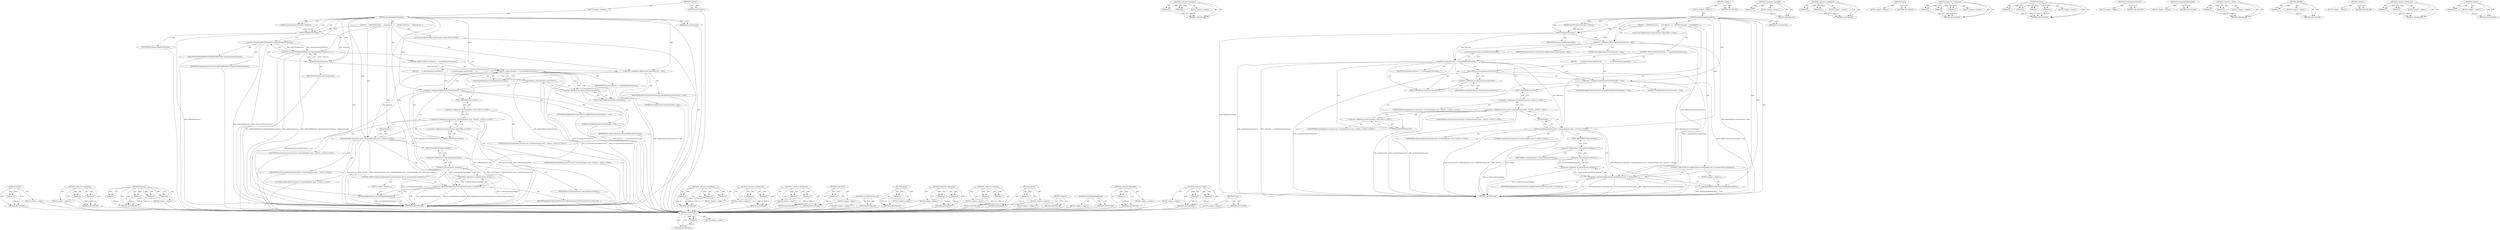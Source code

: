 digraph "String" {
vulnerable_92 [label=<(METHOD,removeFirst)>];
vulnerable_93 [label=<(PARAM,p1)>];
vulnerable_94 [label=<(BLOCK,&lt;empty&gt;,&lt;empty&gt;)>];
vulnerable_95 [label=<(METHOD_RETURN,ANY)>];
vulnerable_117 [label=<(METHOD,&lt;operator&gt;.logicalAnd)>];
vulnerable_118 [label=<(PARAM,p1)>];
vulnerable_119 [label=<(PARAM,p2)>];
vulnerable_120 [label=<(BLOCK,&lt;empty&gt;,&lt;empty&gt;)>];
vulnerable_121 [label=<(METHOD_RETURN,ANY)>];
vulnerable_6 [label=<(METHOD,&lt;global&gt;)<SUB>1</SUB>>];
vulnerable_7 [label=<(BLOCK,&lt;empty&gt;,&lt;empty&gt;)<SUB>1</SUB>>];
vulnerable_8 [label=<(METHOD,handleSpeakingCompleted)<SUB>1</SUB>>];
vulnerable_9 [label=<(PARAM,SpeechSynthesisUtterance* utterance)<SUB>1</SUB>>];
vulnerable_10 [label=<(PARAM,bool errorOccurred)<SUB>1</SUB>>];
vulnerable_11 [label=<(BLOCK,{
     ASSERT(utterance);
 
     bool didJustFi...,{
     ASSERT(utterance);
 
     bool didJustFi...)<SUB>2</SUB>>];
vulnerable_12 [label=<(ASSERT,ASSERT(utterance))<SUB>3</SUB>>];
vulnerable_13 [label=<(IDENTIFIER,utterance,ASSERT(utterance))<SUB>3</SUB>>];
vulnerable_14 [label="<(LOCAL,bool didJustFinishCurrentUtterance: bool)<SUB>5</SUB>>"];
vulnerable_15 [label=<(&lt;operator&gt;.assignment,didJustFinishCurrentUtterance = false)<SUB>5</SUB>>];
vulnerable_16 [label=<(IDENTIFIER,didJustFinishCurrentUtterance,didJustFinishCurrentUtterance = false)<SUB>5</SUB>>];
vulnerable_17 [label=<(LITERAL,false,didJustFinishCurrentUtterance = false)<SUB>5</SUB>>];
vulnerable_18 [label=<(CONTROL_STRUCTURE,IF,if (utterance == currentSpeechUtterance()))<SUB>6</SUB>>];
vulnerable_19 [label=<(&lt;operator&gt;.equals,utterance == currentSpeechUtterance())<SUB>6</SUB>>];
vulnerable_20 [label=<(IDENTIFIER,utterance,utterance == currentSpeechUtterance())<SUB>6</SUB>>];
vulnerable_21 [label=<(currentSpeechUtterance,currentSpeechUtterance())<SUB>6</SUB>>];
vulnerable_22 [label=<(BLOCK,{
        m_utteranceQueue.removeFirst();
     ...,{
        m_utteranceQueue.removeFirst();
     ...)<SUB>6</SUB>>];
vulnerable_23 [label=<(removeFirst,m_utteranceQueue.removeFirst())<SUB>7</SUB>>];
vulnerable_24 [label=<(&lt;operator&gt;.fieldAccess,m_utteranceQueue.removeFirst)<SUB>7</SUB>>];
vulnerable_25 [label=<(IDENTIFIER,m_utteranceQueue,m_utteranceQueue.removeFirst())<SUB>7</SUB>>];
vulnerable_26 [label=<(FIELD_IDENTIFIER,removeFirst,removeFirst)<SUB>7</SUB>>];
vulnerable_27 [label=<(&lt;operator&gt;.assignment,didJustFinishCurrentUtterance = true)<SUB>8</SUB>>];
vulnerable_28 [label=<(IDENTIFIER,didJustFinishCurrentUtterance,didJustFinishCurrentUtterance = true)<SUB>8</SUB>>];
vulnerable_29 [label=<(LITERAL,true,didJustFinishCurrentUtterance = true)<SUB>8</SUB>>];
vulnerable_30 [label="<(fireEvent,fireEvent(errorOccurred ? EventTypeNames::error...)<SUB>11</SUB>>"];
vulnerable_31 [label="<(&lt;operator&gt;.conditional,errorOccurred ? EventTypeNames::error : EventTy...)<SUB>11</SUB>>"];
vulnerable_32 [label="<(IDENTIFIER,errorOccurred,errorOccurred ? EventTypeNames::error : EventTy...)<SUB>11</SUB>>"];
vulnerable_33 [label="<(&lt;operator&gt;.fieldAccess,EventTypeNames::error)<SUB>11</SUB>>"];
vulnerable_34 [label="<(IDENTIFIER,EventTypeNames,errorOccurred ? EventTypeNames::error : EventTy...)<SUB>11</SUB>>"];
vulnerable_35 [label=<(FIELD_IDENTIFIER,error,error)<SUB>11</SUB>>];
vulnerable_36 [label="<(&lt;operator&gt;.fieldAccess,EventTypeNames::end)<SUB>11</SUB>>"];
vulnerable_37 [label="<(IDENTIFIER,EventTypeNames,errorOccurred ? EventTypeNames::error : EventTy...)<SUB>11</SUB>>"];
vulnerable_38 [label=<(FIELD_IDENTIFIER,end,end)<SUB>11</SUB>>];
vulnerable_39 [label="<(IDENTIFIER,utterance,fireEvent(errorOccurred ? EventTypeNames::error...)<SUB>11</SUB>>"];
vulnerable_40 [label="<(LITERAL,0,fireEvent(errorOccurred ? EventTypeNames::error...)<SUB>11</SUB>>"];
vulnerable_41 [label=<(String,String())<SUB>11</SUB>>];
vulnerable_42 [label=<(CONTROL_STRUCTURE,IF,if (didJustFinishCurrentUtterance &amp;&amp; !m_utteranceQueue.isEmpty()))<SUB>13</SUB>>];
vulnerable_43 [label=<(&lt;operator&gt;.logicalAnd,didJustFinishCurrentUtterance &amp;&amp; !m_utteranceQu...)<SUB>13</SUB>>];
vulnerable_44 [label=<(IDENTIFIER,didJustFinishCurrentUtterance,didJustFinishCurrentUtterance &amp;&amp; !m_utteranceQu...)<SUB>13</SUB>>];
vulnerable_45 [label=<(&lt;operator&gt;.logicalNot,!m_utteranceQueue.isEmpty())<SUB>13</SUB>>];
vulnerable_46 [label=<(isEmpty,m_utteranceQueue.isEmpty())<SUB>13</SUB>>];
vulnerable_47 [label=<(&lt;operator&gt;.fieldAccess,m_utteranceQueue.isEmpty)<SUB>13</SUB>>];
vulnerable_48 [label=<(IDENTIFIER,m_utteranceQueue,m_utteranceQueue.isEmpty())<SUB>13</SUB>>];
vulnerable_49 [label=<(FIELD_IDENTIFIER,isEmpty,isEmpty)<SUB>13</SUB>>];
vulnerable_50 [label=<(BLOCK,&lt;empty&gt;,&lt;empty&gt;)<SUB>14</SUB>>];
vulnerable_51 [label=<(startSpeakingImmediately,startSpeakingImmediately())<SUB>14</SUB>>];
vulnerable_52 [label=<(METHOD_RETURN,void)<SUB>1</SUB>>];
vulnerable_54 [label=<(METHOD_RETURN,ANY)<SUB>1</SUB>>];
vulnerable_122 [label=<(METHOD,&lt;operator&gt;.logicalNot)>];
vulnerable_123 [label=<(PARAM,p1)>];
vulnerable_124 [label=<(BLOCK,&lt;empty&gt;,&lt;empty&gt;)>];
vulnerable_125 [label=<(METHOD_RETURN,ANY)>];
vulnerable_79 [label=<(METHOD,&lt;operator&gt;.assignment)>];
vulnerable_80 [label=<(PARAM,p1)>];
vulnerable_81 [label=<(PARAM,p2)>];
vulnerable_82 [label=<(BLOCK,&lt;empty&gt;,&lt;empty&gt;)>];
vulnerable_83 [label=<(METHOD_RETURN,ANY)>];
vulnerable_114 [label=<(METHOD,String)>];
vulnerable_115 [label=<(BLOCK,&lt;empty&gt;,&lt;empty&gt;)>];
vulnerable_116 [label=<(METHOD_RETURN,ANY)>];
vulnerable_108 [label=<(METHOD,&lt;operator&gt;.conditional)>];
vulnerable_109 [label=<(PARAM,p1)>];
vulnerable_110 [label=<(PARAM,p2)>];
vulnerable_111 [label=<(PARAM,p3)>];
vulnerable_112 [label=<(BLOCK,&lt;empty&gt;,&lt;empty&gt;)>];
vulnerable_113 [label=<(METHOD_RETURN,ANY)>];
vulnerable_101 [label=<(METHOD,fireEvent)>];
vulnerable_102 [label=<(PARAM,p1)>];
vulnerable_103 [label=<(PARAM,p2)>];
vulnerable_104 [label=<(PARAM,p3)>];
vulnerable_105 [label=<(PARAM,p4)>];
vulnerable_106 [label=<(BLOCK,&lt;empty&gt;,&lt;empty&gt;)>];
vulnerable_107 [label=<(METHOD_RETURN,ANY)>];
vulnerable_89 [label=<(METHOD,currentSpeechUtterance)>];
vulnerable_90 [label=<(BLOCK,&lt;empty&gt;,&lt;empty&gt;)>];
vulnerable_91 [label=<(METHOD_RETURN,ANY)>];
vulnerable_130 [label=<(METHOD,startSpeakingImmediately)>];
vulnerable_131 [label=<(BLOCK,&lt;empty&gt;,&lt;empty&gt;)>];
vulnerable_132 [label=<(METHOD_RETURN,ANY)>];
vulnerable_84 [label=<(METHOD,&lt;operator&gt;.equals)>];
vulnerable_85 [label=<(PARAM,p1)>];
vulnerable_86 [label=<(PARAM,p2)>];
vulnerable_87 [label=<(BLOCK,&lt;empty&gt;,&lt;empty&gt;)>];
vulnerable_88 [label=<(METHOD_RETURN,ANY)>];
vulnerable_75 [label=<(METHOD,ASSERT)>];
vulnerable_76 [label=<(PARAM,p1)>];
vulnerable_77 [label=<(BLOCK,&lt;empty&gt;,&lt;empty&gt;)>];
vulnerable_78 [label=<(METHOD_RETURN,ANY)>];
vulnerable_69 [label=<(METHOD,&lt;global&gt;)<SUB>1</SUB>>];
vulnerable_70 [label=<(BLOCK,&lt;empty&gt;,&lt;empty&gt;)>];
vulnerable_71 [label=<(METHOD_RETURN,ANY)>];
vulnerable_96 [label=<(METHOD,&lt;operator&gt;.fieldAccess)>];
vulnerable_97 [label=<(PARAM,p1)>];
vulnerable_98 [label=<(PARAM,p2)>];
vulnerable_99 [label=<(BLOCK,&lt;empty&gt;,&lt;empty&gt;)>];
vulnerable_100 [label=<(METHOD_RETURN,ANY)>];
vulnerable_126 [label=<(METHOD,isEmpty)>];
vulnerable_127 [label=<(PARAM,p1)>];
vulnerable_128 [label=<(BLOCK,&lt;empty&gt;,&lt;empty&gt;)>];
vulnerable_129 [label=<(METHOD_RETURN,ANY)>];
fixed_146 [label=<(METHOD,isEmpty)>];
fixed_147 [label=<(PARAM,p1)>];
fixed_148 [label=<(BLOCK,&lt;empty&gt;,&lt;empty&gt;)>];
fixed_149 [label=<(METHOD_RETURN,ANY)>];
fixed_99 [label=<(METHOD,&lt;operator&gt;.assignment)>];
fixed_100 [label=<(PARAM,p1)>];
fixed_101 [label=<(PARAM,p2)>];
fixed_102 [label=<(BLOCK,&lt;empty&gt;,&lt;empty&gt;)>];
fixed_103 [label=<(METHOD_RETURN,ANY)>];
fixed_121 [label=<(METHOD,fireEvent)>];
fixed_122 [label=<(PARAM,p1)>];
fixed_123 [label=<(PARAM,p2)>];
fixed_124 [label=<(PARAM,p3)>];
fixed_125 [label=<(PARAM,p4)>];
fixed_126 [label=<(BLOCK,&lt;empty&gt;,&lt;empty&gt;)>];
fixed_127 [label=<(METHOD_RETURN,ANY)>];
fixed_6 [label=<(METHOD,&lt;global&gt;)<SUB>1</SUB>>];
fixed_7 [label=<(BLOCK,&lt;empty&gt;,&lt;empty&gt;)<SUB>1</SUB>>];
fixed_8 [label=<(METHOD,handleSpeakingCompleted)<SUB>1</SUB>>];
fixed_9 [label=<(PARAM,SpeechSynthesisUtterance* utterance)<SUB>1</SUB>>];
fixed_10 [label=<(PARAM,bool errorOccurred)<SUB>1</SUB>>];
fixed_11 [label=<(BLOCK,{
     ASSERT(utterance);
 
    // Keep the utt...,{
     ASSERT(utterance);
 
    // Keep the utt...)<SUB>2</SUB>>];
fixed_12 [label=<(ASSERT,ASSERT(utterance))<SUB>3</SUB>>];
fixed_13 [label=<(IDENTIFIER,utterance,ASSERT(utterance))<SUB>3</SUB>>];
fixed_14 [label=<(&lt;operator&gt;.greaterThan,RefPtrWillBeRawPtr&lt;SpeechSynthesisUtterance&gt; pr...)<SUB>7</SUB>>];
fixed_15 [label=<(&lt;operator&gt;.lessThan,RefPtrWillBeRawPtr&lt;SpeechSynthesisUtterance)<SUB>7</SUB>>];
fixed_16 [label=<(IDENTIFIER,RefPtrWillBeRawPtr,RefPtrWillBeRawPtr&lt;SpeechSynthesisUtterance)<SUB>7</SUB>>];
fixed_17 [label=<(IDENTIFIER,SpeechSynthesisUtterance,RefPtrWillBeRawPtr&lt;SpeechSynthesisUtterance)<SUB>7</SUB>>];
fixed_18 [label=<(protect,protect(utterance))<SUB>7</SUB>>];
fixed_19 [label=<(IDENTIFIER,utterance,protect(utterance))<SUB>7</SUB>>];
fixed_20 [label="<(LOCAL,bool didJustFinishCurrentUtterance: bool)<SUB>9</SUB>>"];
fixed_21 [label=<(&lt;operator&gt;.assignment,didJustFinishCurrentUtterance = false)<SUB>9</SUB>>];
fixed_22 [label=<(IDENTIFIER,didJustFinishCurrentUtterance,didJustFinishCurrentUtterance = false)<SUB>9</SUB>>];
fixed_23 [label=<(LITERAL,false,didJustFinishCurrentUtterance = false)<SUB>9</SUB>>];
fixed_24 [label=<(CONTROL_STRUCTURE,IF,if (utterance == currentSpeechUtterance()))<SUB>10</SUB>>];
fixed_25 [label=<(&lt;operator&gt;.equals,utterance == currentSpeechUtterance())<SUB>10</SUB>>];
fixed_26 [label=<(IDENTIFIER,utterance,utterance == currentSpeechUtterance())<SUB>10</SUB>>];
fixed_27 [label=<(currentSpeechUtterance,currentSpeechUtterance())<SUB>10</SUB>>];
fixed_28 [label=<(BLOCK,{
        m_utteranceQueue.removeFirst();
     ...,{
        m_utteranceQueue.removeFirst();
     ...)<SUB>10</SUB>>];
fixed_29 [label=<(removeFirst,m_utteranceQueue.removeFirst())<SUB>11</SUB>>];
fixed_30 [label=<(&lt;operator&gt;.fieldAccess,m_utteranceQueue.removeFirst)<SUB>11</SUB>>];
fixed_31 [label=<(IDENTIFIER,m_utteranceQueue,m_utteranceQueue.removeFirst())<SUB>11</SUB>>];
fixed_32 [label=<(FIELD_IDENTIFIER,removeFirst,removeFirst)<SUB>11</SUB>>];
fixed_33 [label=<(&lt;operator&gt;.assignment,didJustFinishCurrentUtterance = true)<SUB>12</SUB>>];
fixed_34 [label=<(IDENTIFIER,didJustFinishCurrentUtterance,didJustFinishCurrentUtterance = true)<SUB>12</SUB>>];
fixed_35 [label=<(LITERAL,true,didJustFinishCurrentUtterance = true)<SUB>12</SUB>>];
fixed_36 [label="<(fireEvent,fireEvent(errorOccurred ? EventTypeNames::error...)<SUB>15</SUB>>"];
fixed_37 [label="<(&lt;operator&gt;.conditional,errorOccurred ? EventTypeNames::error : EventTy...)<SUB>15</SUB>>"];
fixed_38 [label="<(IDENTIFIER,errorOccurred,errorOccurred ? EventTypeNames::error : EventTy...)<SUB>15</SUB>>"];
fixed_39 [label="<(&lt;operator&gt;.fieldAccess,EventTypeNames::error)<SUB>15</SUB>>"];
fixed_40 [label="<(IDENTIFIER,EventTypeNames,errorOccurred ? EventTypeNames::error : EventTy...)<SUB>15</SUB>>"];
fixed_41 [label=<(FIELD_IDENTIFIER,error,error)<SUB>15</SUB>>];
fixed_42 [label="<(&lt;operator&gt;.fieldAccess,EventTypeNames::end)<SUB>15</SUB>>"];
fixed_43 [label="<(IDENTIFIER,EventTypeNames,errorOccurred ? EventTypeNames::error : EventTy...)<SUB>15</SUB>>"];
fixed_44 [label=<(FIELD_IDENTIFIER,end,end)<SUB>15</SUB>>];
fixed_45 [label="<(IDENTIFIER,utterance,fireEvent(errorOccurred ? EventTypeNames::error...)<SUB>15</SUB>>"];
fixed_46 [label="<(LITERAL,0,fireEvent(errorOccurred ? EventTypeNames::error...)<SUB>15</SUB>>"];
fixed_47 [label=<(String,String())<SUB>15</SUB>>];
fixed_48 [label=<(CONTROL_STRUCTURE,IF,if (didJustFinishCurrentUtterance &amp;&amp; !m_utteranceQueue.isEmpty()))<SUB>17</SUB>>];
fixed_49 [label=<(&lt;operator&gt;.logicalAnd,didJustFinishCurrentUtterance &amp;&amp; !m_utteranceQu...)<SUB>17</SUB>>];
fixed_50 [label=<(IDENTIFIER,didJustFinishCurrentUtterance,didJustFinishCurrentUtterance &amp;&amp; !m_utteranceQu...)<SUB>17</SUB>>];
fixed_51 [label=<(&lt;operator&gt;.logicalNot,!m_utteranceQueue.isEmpty())<SUB>17</SUB>>];
fixed_52 [label=<(isEmpty,m_utteranceQueue.isEmpty())<SUB>17</SUB>>];
fixed_53 [label=<(&lt;operator&gt;.fieldAccess,m_utteranceQueue.isEmpty)<SUB>17</SUB>>];
fixed_54 [label=<(IDENTIFIER,m_utteranceQueue,m_utteranceQueue.isEmpty())<SUB>17</SUB>>];
fixed_55 [label=<(FIELD_IDENTIFIER,isEmpty,isEmpty)<SUB>17</SUB>>];
fixed_56 [label=<(BLOCK,&lt;empty&gt;,&lt;empty&gt;)<SUB>18</SUB>>];
fixed_57 [label=<(startSpeakingImmediately,startSpeakingImmediately())<SUB>18</SUB>>];
fixed_58 [label=<(METHOD_RETURN,void)<SUB>1</SUB>>];
fixed_60 [label=<(METHOD_RETURN,ANY)<SUB>1</SUB>>];
fixed_128 [label=<(METHOD,&lt;operator&gt;.conditional)>];
fixed_129 [label=<(PARAM,p1)>];
fixed_130 [label=<(PARAM,p2)>];
fixed_131 [label=<(PARAM,p3)>];
fixed_132 [label=<(BLOCK,&lt;empty&gt;,&lt;empty&gt;)>];
fixed_133 [label=<(METHOD_RETURN,ANY)>];
fixed_85 [label=<(METHOD,&lt;operator&gt;.greaterThan)>];
fixed_86 [label=<(PARAM,p1)>];
fixed_87 [label=<(PARAM,p2)>];
fixed_88 [label=<(BLOCK,&lt;empty&gt;,&lt;empty&gt;)>];
fixed_89 [label=<(METHOD_RETURN,ANY)>];
fixed_116 [label=<(METHOD,&lt;operator&gt;.fieldAccess)>];
fixed_117 [label=<(PARAM,p1)>];
fixed_118 [label=<(PARAM,p2)>];
fixed_119 [label=<(BLOCK,&lt;empty&gt;,&lt;empty&gt;)>];
fixed_120 [label=<(METHOD_RETURN,ANY)>];
fixed_112 [label=<(METHOD,removeFirst)>];
fixed_113 [label=<(PARAM,p1)>];
fixed_114 [label=<(BLOCK,&lt;empty&gt;,&lt;empty&gt;)>];
fixed_115 [label=<(METHOD_RETURN,ANY)>];
fixed_109 [label=<(METHOD,currentSpeechUtterance)>];
fixed_110 [label=<(BLOCK,&lt;empty&gt;,&lt;empty&gt;)>];
fixed_111 [label=<(METHOD_RETURN,ANY)>];
fixed_95 [label=<(METHOD,protect)>];
fixed_96 [label=<(PARAM,p1)>];
fixed_97 [label=<(BLOCK,&lt;empty&gt;,&lt;empty&gt;)>];
fixed_98 [label=<(METHOD_RETURN,ANY)>];
fixed_137 [label=<(METHOD,&lt;operator&gt;.logicalAnd)>];
fixed_138 [label=<(PARAM,p1)>];
fixed_139 [label=<(PARAM,p2)>];
fixed_140 [label=<(BLOCK,&lt;empty&gt;,&lt;empty&gt;)>];
fixed_141 [label=<(METHOD_RETURN,ANY)>];
fixed_90 [label=<(METHOD,&lt;operator&gt;.lessThan)>];
fixed_91 [label=<(PARAM,p1)>];
fixed_92 [label=<(PARAM,p2)>];
fixed_93 [label=<(BLOCK,&lt;empty&gt;,&lt;empty&gt;)>];
fixed_94 [label=<(METHOD_RETURN,ANY)>];
fixed_81 [label=<(METHOD,ASSERT)>];
fixed_82 [label=<(PARAM,p1)>];
fixed_83 [label=<(BLOCK,&lt;empty&gt;,&lt;empty&gt;)>];
fixed_84 [label=<(METHOD_RETURN,ANY)>];
fixed_75 [label=<(METHOD,&lt;global&gt;)<SUB>1</SUB>>];
fixed_76 [label=<(BLOCK,&lt;empty&gt;,&lt;empty&gt;)>];
fixed_77 [label=<(METHOD_RETURN,ANY)>];
fixed_150 [label=<(METHOD,startSpeakingImmediately)>];
fixed_151 [label=<(BLOCK,&lt;empty&gt;,&lt;empty&gt;)>];
fixed_152 [label=<(METHOD_RETURN,ANY)>];
fixed_142 [label=<(METHOD,&lt;operator&gt;.logicalNot)>];
fixed_143 [label=<(PARAM,p1)>];
fixed_144 [label=<(BLOCK,&lt;empty&gt;,&lt;empty&gt;)>];
fixed_145 [label=<(METHOD_RETURN,ANY)>];
fixed_104 [label=<(METHOD,&lt;operator&gt;.equals)>];
fixed_105 [label=<(PARAM,p1)>];
fixed_106 [label=<(PARAM,p2)>];
fixed_107 [label=<(BLOCK,&lt;empty&gt;,&lt;empty&gt;)>];
fixed_108 [label=<(METHOD_RETURN,ANY)>];
fixed_134 [label=<(METHOD,String)>];
fixed_135 [label=<(BLOCK,&lt;empty&gt;,&lt;empty&gt;)>];
fixed_136 [label=<(METHOD_RETURN,ANY)>];
vulnerable_92 -> vulnerable_93  [key=0, label="AST: "];
vulnerable_92 -> vulnerable_93  [key=1, label="DDG: "];
vulnerable_92 -> vulnerable_94  [key=0, label="AST: "];
vulnerable_92 -> vulnerable_95  [key=0, label="AST: "];
vulnerable_92 -> vulnerable_95  [key=1, label="CFG: "];
vulnerable_93 -> vulnerable_95  [key=0, label="DDG: p1"];
vulnerable_117 -> vulnerable_118  [key=0, label="AST: "];
vulnerable_117 -> vulnerable_118  [key=1, label="DDG: "];
vulnerable_117 -> vulnerable_120  [key=0, label="AST: "];
vulnerable_117 -> vulnerable_119  [key=0, label="AST: "];
vulnerable_117 -> vulnerable_119  [key=1, label="DDG: "];
vulnerable_117 -> vulnerable_121  [key=0, label="AST: "];
vulnerable_117 -> vulnerable_121  [key=1, label="CFG: "];
vulnerable_118 -> vulnerable_121  [key=0, label="DDG: p1"];
vulnerable_119 -> vulnerable_121  [key=0, label="DDG: p2"];
vulnerable_6 -> vulnerable_7  [key=0, label="AST: "];
vulnerable_6 -> vulnerable_54  [key=0, label="AST: "];
vulnerable_6 -> vulnerable_54  [key=1, label="CFG: "];
vulnerable_7 -> vulnerable_8  [key=0, label="AST: "];
vulnerable_8 -> vulnerable_9  [key=0, label="AST: "];
vulnerable_8 -> vulnerable_9  [key=1, label="DDG: "];
vulnerable_8 -> vulnerable_10  [key=0, label="AST: "];
vulnerable_8 -> vulnerable_10  [key=1, label="DDG: "];
vulnerable_8 -> vulnerable_11  [key=0, label="AST: "];
vulnerable_8 -> vulnerable_52  [key=0, label="AST: "];
vulnerable_8 -> vulnerable_12  [key=0, label="CFG: "];
vulnerable_8 -> vulnerable_12  [key=1, label="DDG: "];
vulnerable_8 -> vulnerable_15  [key=0, label="DDG: "];
vulnerable_8 -> vulnerable_30  [key=0, label="DDG: "];
vulnerable_8 -> vulnerable_19  [key=0, label="DDG: "];
vulnerable_8 -> vulnerable_27  [key=0, label="DDG: "];
vulnerable_8 -> vulnerable_43  [key=0, label="DDG: "];
vulnerable_8 -> vulnerable_51  [key=0, label="DDG: "];
vulnerable_9 -> vulnerable_12  [key=0, label="DDG: utterance"];
vulnerable_11 -> vulnerable_12  [key=0, label="AST: "];
vulnerable_11 -> vulnerable_14  [key=0, label="AST: "];
vulnerable_11 -> vulnerable_15  [key=0, label="AST: "];
vulnerable_11 -> vulnerable_18  [key=0, label="AST: "];
vulnerable_11 -> vulnerable_30  [key=0, label="AST: "];
vulnerable_11 -> vulnerable_42  [key=0, label="AST: "];
vulnerable_12 -> vulnerable_13  [key=0, label="AST: "];
vulnerable_12 -> vulnerable_15  [key=0, label="CFG: "];
vulnerable_12 -> vulnerable_52  [key=0, label="DDG: ASSERT(utterance)"];
vulnerable_12 -> vulnerable_19  [key=0, label="DDG: utterance"];
vulnerable_15 -> vulnerable_16  [key=0, label="AST: "];
vulnerable_15 -> vulnerable_17  [key=0, label="AST: "];
vulnerable_15 -> vulnerable_21  [key=0, label="CFG: "];
vulnerable_15 -> vulnerable_52  [key=0, label="DDG: didJustFinishCurrentUtterance = false"];
vulnerable_15 -> vulnerable_43  [key=0, label="DDG: didJustFinishCurrentUtterance"];
vulnerable_18 -> vulnerable_19  [key=0, label="AST: "];
vulnerable_18 -> vulnerable_22  [key=0, label="AST: "];
vulnerable_19 -> vulnerable_20  [key=0, label="AST: "];
vulnerable_19 -> vulnerable_21  [key=0, label="AST: "];
vulnerable_19 -> vulnerable_26  [key=0, label="CFG: "];
vulnerable_19 -> vulnerable_26  [key=1, label="CDG: "];
vulnerable_19 -> vulnerable_35  [key=0, label="CFG: "];
vulnerable_19 -> vulnerable_38  [key=0, label="CFG: "];
vulnerable_19 -> vulnerable_52  [key=0, label="DDG: currentSpeechUtterance()"];
vulnerable_19 -> vulnerable_52  [key=1, label="DDG: utterance == currentSpeechUtterance()"];
vulnerable_19 -> vulnerable_30  [key=0, label="DDG: utterance"];
vulnerable_19 -> vulnerable_24  [key=0, label="CDG: "];
vulnerable_19 -> vulnerable_23  [key=0, label="CDG: "];
vulnerable_19 -> vulnerable_27  [key=0, label="CDG: "];
vulnerable_21 -> vulnerable_19  [key=0, label="CFG: "];
vulnerable_22 -> vulnerable_23  [key=0, label="AST: "];
vulnerable_22 -> vulnerable_27  [key=0, label="AST: "];
vulnerable_23 -> vulnerable_24  [key=0, label="AST: "];
vulnerable_23 -> vulnerable_27  [key=0, label="CFG: "];
vulnerable_23 -> vulnerable_52  [key=0, label="DDG: m_utteranceQueue.removeFirst"];
vulnerable_23 -> vulnerable_52  [key=1, label="DDG: m_utteranceQueue.removeFirst()"];
vulnerable_24 -> vulnerable_25  [key=0, label="AST: "];
vulnerable_24 -> vulnerable_26  [key=0, label="AST: "];
vulnerable_24 -> vulnerable_23  [key=0, label="CFG: "];
vulnerable_26 -> vulnerable_24  [key=0, label="CFG: "];
vulnerable_27 -> vulnerable_28  [key=0, label="AST: "];
vulnerable_27 -> vulnerable_29  [key=0, label="AST: "];
vulnerable_27 -> vulnerable_35  [key=0, label="CFG: "];
vulnerable_27 -> vulnerable_38  [key=0, label="CFG: "];
vulnerable_27 -> vulnerable_52  [key=0, label="DDG: didJustFinishCurrentUtterance = true"];
vulnerable_27 -> vulnerable_43  [key=0, label="DDG: didJustFinishCurrentUtterance"];
vulnerable_30 -> vulnerable_31  [key=0, label="AST: "];
vulnerable_30 -> vulnerable_39  [key=0, label="AST: "];
vulnerable_30 -> vulnerable_40  [key=0, label="AST: "];
vulnerable_30 -> vulnerable_41  [key=0, label="AST: "];
vulnerable_30 -> vulnerable_43  [key=0, label="CFG: "];
vulnerable_30 -> vulnerable_49  [key=0, label="CFG: "];
vulnerable_30 -> vulnerable_52  [key=0, label="DDG: errorOccurred ? EventTypeNames::error : EventTypeNames::end"];
vulnerable_30 -> vulnerable_52  [key=1, label="DDG: utterance"];
vulnerable_30 -> vulnerable_52  [key=2, label="DDG: String()"];
vulnerable_30 -> vulnerable_52  [key=3, label="DDG: fireEvent(errorOccurred ? EventTypeNames::error : EventTypeNames::end, utterance, 0, String())"];
vulnerable_31 -> vulnerable_32  [key=0, label="AST: "];
vulnerable_31 -> vulnerable_33  [key=0, label="AST: "];
vulnerable_31 -> vulnerable_36  [key=0, label="AST: "];
vulnerable_31 -> vulnerable_41  [key=0, label="CFG: "];
vulnerable_31 -> vulnerable_52  [key=0, label="DDG: errorOccurred"];
vulnerable_31 -> vulnerable_52  [key=1, label="DDG: EventTypeNames::end"];
vulnerable_31 -> vulnerable_52  [key=2, label="DDG: EventTypeNames::error"];
vulnerable_33 -> vulnerable_34  [key=0, label="AST: "];
vulnerable_33 -> vulnerable_35  [key=0, label="AST: "];
vulnerable_33 -> vulnerable_31  [key=0, label="CFG: "];
vulnerable_35 -> vulnerable_33  [key=0, label="CFG: "];
vulnerable_36 -> vulnerable_37  [key=0, label="AST: "];
vulnerable_36 -> vulnerable_38  [key=0, label="AST: "];
vulnerable_36 -> vulnerable_31  [key=0, label="CFG: "];
vulnerable_38 -> vulnerable_36  [key=0, label="CFG: "];
vulnerable_41 -> vulnerable_30  [key=0, label="CFG: "];
vulnerable_42 -> vulnerable_43  [key=0, label="AST: "];
vulnerable_42 -> vulnerable_50  [key=0, label="AST: "];
vulnerable_43 -> vulnerable_44  [key=0, label="AST: "];
vulnerable_43 -> vulnerable_45  [key=0, label="AST: "];
vulnerable_43 -> vulnerable_51  [key=0, label="CFG: "];
vulnerable_43 -> vulnerable_51  [key=1, label="CDG: "];
vulnerable_43 -> vulnerable_52  [key=0, label="CFG: "];
vulnerable_43 -> vulnerable_52  [key=1, label="DDG: didJustFinishCurrentUtterance"];
vulnerable_43 -> vulnerable_52  [key=2, label="DDG: !m_utteranceQueue.isEmpty()"];
vulnerable_43 -> vulnerable_52  [key=3, label="DDG: didJustFinishCurrentUtterance &amp;&amp; !m_utteranceQueue.isEmpty()"];
vulnerable_45 -> vulnerable_46  [key=0, label="AST: "];
vulnerable_45 -> vulnerable_43  [key=0, label="CFG: "];
vulnerable_45 -> vulnerable_43  [key=1, label="DDG: m_utteranceQueue.isEmpty()"];
vulnerable_45 -> vulnerable_52  [key=0, label="DDG: m_utteranceQueue.isEmpty()"];
vulnerable_46 -> vulnerable_47  [key=0, label="AST: "];
vulnerable_46 -> vulnerable_45  [key=0, label="CFG: "];
vulnerable_46 -> vulnerable_45  [key=1, label="DDG: m_utteranceQueue.isEmpty"];
vulnerable_46 -> vulnerable_52  [key=0, label="DDG: m_utteranceQueue.isEmpty"];
vulnerable_47 -> vulnerable_48  [key=0, label="AST: "];
vulnerable_47 -> vulnerable_49  [key=0, label="AST: "];
vulnerable_47 -> vulnerable_46  [key=0, label="CFG: "];
vulnerable_49 -> vulnerable_47  [key=0, label="CFG: "];
vulnerable_50 -> vulnerable_51  [key=0, label="AST: "];
vulnerable_51 -> vulnerable_52  [key=0, label="CFG: "];
vulnerable_51 -> vulnerable_52  [key=1, label="DDG: startSpeakingImmediately()"];
vulnerable_122 -> vulnerable_123  [key=0, label="AST: "];
vulnerable_122 -> vulnerable_123  [key=1, label="DDG: "];
vulnerable_122 -> vulnerable_124  [key=0, label="AST: "];
vulnerable_122 -> vulnerable_125  [key=0, label="AST: "];
vulnerable_122 -> vulnerable_125  [key=1, label="CFG: "];
vulnerable_123 -> vulnerable_125  [key=0, label="DDG: p1"];
vulnerable_79 -> vulnerable_80  [key=0, label="AST: "];
vulnerable_79 -> vulnerable_80  [key=1, label="DDG: "];
vulnerable_79 -> vulnerable_82  [key=0, label="AST: "];
vulnerable_79 -> vulnerable_81  [key=0, label="AST: "];
vulnerable_79 -> vulnerable_81  [key=1, label="DDG: "];
vulnerable_79 -> vulnerable_83  [key=0, label="AST: "];
vulnerable_79 -> vulnerable_83  [key=1, label="CFG: "];
vulnerable_80 -> vulnerable_83  [key=0, label="DDG: p1"];
vulnerable_81 -> vulnerable_83  [key=0, label="DDG: p2"];
vulnerable_114 -> vulnerable_115  [key=0, label="AST: "];
vulnerable_114 -> vulnerable_116  [key=0, label="AST: "];
vulnerable_114 -> vulnerable_116  [key=1, label="CFG: "];
vulnerable_108 -> vulnerable_109  [key=0, label="AST: "];
vulnerable_108 -> vulnerable_109  [key=1, label="DDG: "];
vulnerable_108 -> vulnerable_112  [key=0, label="AST: "];
vulnerable_108 -> vulnerable_110  [key=0, label="AST: "];
vulnerable_108 -> vulnerable_110  [key=1, label="DDG: "];
vulnerable_108 -> vulnerable_113  [key=0, label="AST: "];
vulnerable_108 -> vulnerable_113  [key=1, label="CFG: "];
vulnerable_108 -> vulnerable_111  [key=0, label="AST: "];
vulnerable_108 -> vulnerable_111  [key=1, label="DDG: "];
vulnerable_109 -> vulnerable_113  [key=0, label="DDG: p1"];
vulnerable_110 -> vulnerable_113  [key=0, label="DDG: p2"];
vulnerable_111 -> vulnerable_113  [key=0, label="DDG: p3"];
vulnerable_101 -> vulnerable_102  [key=0, label="AST: "];
vulnerable_101 -> vulnerable_102  [key=1, label="DDG: "];
vulnerable_101 -> vulnerable_106  [key=0, label="AST: "];
vulnerable_101 -> vulnerable_103  [key=0, label="AST: "];
vulnerable_101 -> vulnerable_103  [key=1, label="DDG: "];
vulnerable_101 -> vulnerable_107  [key=0, label="AST: "];
vulnerable_101 -> vulnerable_107  [key=1, label="CFG: "];
vulnerable_101 -> vulnerable_104  [key=0, label="AST: "];
vulnerable_101 -> vulnerable_104  [key=1, label="DDG: "];
vulnerable_101 -> vulnerable_105  [key=0, label="AST: "];
vulnerable_101 -> vulnerable_105  [key=1, label="DDG: "];
vulnerable_102 -> vulnerable_107  [key=0, label="DDG: p1"];
vulnerable_103 -> vulnerable_107  [key=0, label="DDG: p2"];
vulnerable_104 -> vulnerable_107  [key=0, label="DDG: p3"];
vulnerable_105 -> vulnerable_107  [key=0, label="DDG: p4"];
vulnerable_89 -> vulnerable_90  [key=0, label="AST: "];
vulnerable_89 -> vulnerable_91  [key=0, label="AST: "];
vulnerable_89 -> vulnerable_91  [key=1, label="CFG: "];
vulnerable_130 -> vulnerable_131  [key=0, label="AST: "];
vulnerable_130 -> vulnerable_132  [key=0, label="AST: "];
vulnerable_130 -> vulnerable_132  [key=1, label="CFG: "];
vulnerable_84 -> vulnerable_85  [key=0, label="AST: "];
vulnerable_84 -> vulnerable_85  [key=1, label="DDG: "];
vulnerable_84 -> vulnerable_87  [key=0, label="AST: "];
vulnerable_84 -> vulnerable_86  [key=0, label="AST: "];
vulnerable_84 -> vulnerable_86  [key=1, label="DDG: "];
vulnerable_84 -> vulnerable_88  [key=0, label="AST: "];
vulnerable_84 -> vulnerable_88  [key=1, label="CFG: "];
vulnerable_85 -> vulnerable_88  [key=0, label="DDG: p1"];
vulnerable_86 -> vulnerable_88  [key=0, label="DDG: p2"];
vulnerable_75 -> vulnerable_76  [key=0, label="AST: "];
vulnerable_75 -> vulnerable_76  [key=1, label="DDG: "];
vulnerable_75 -> vulnerable_77  [key=0, label="AST: "];
vulnerable_75 -> vulnerable_78  [key=0, label="AST: "];
vulnerable_75 -> vulnerable_78  [key=1, label="CFG: "];
vulnerable_76 -> vulnerable_78  [key=0, label="DDG: p1"];
vulnerable_69 -> vulnerable_70  [key=0, label="AST: "];
vulnerable_69 -> vulnerable_71  [key=0, label="AST: "];
vulnerable_69 -> vulnerable_71  [key=1, label="CFG: "];
vulnerable_96 -> vulnerable_97  [key=0, label="AST: "];
vulnerable_96 -> vulnerable_97  [key=1, label="DDG: "];
vulnerable_96 -> vulnerable_99  [key=0, label="AST: "];
vulnerable_96 -> vulnerable_98  [key=0, label="AST: "];
vulnerable_96 -> vulnerable_98  [key=1, label="DDG: "];
vulnerable_96 -> vulnerable_100  [key=0, label="AST: "];
vulnerable_96 -> vulnerable_100  [key=1, label="CFG: "];
vulnerable_97 -> vulnerable_100  [key=0, label="DDG: p1"];
vulnerable_98 -> vulnerable_100  [key=0, label="DDG: p2"];
vulnerable_126 -> vulnerable_127  [key=0, label="AST: "];
vulnerable_126 -> vulnerable_127  [key=1, label="DDG: "];
vulnerable_126 -> vulnerable_128  [key=0, label="AST: "];
vulnerable_126 -> vulnerable_129  [key=0, label="AST: "];
vulnerable_126 -> vulnerable_129  [key=1, label="CFG: "];
vulnerable_127 -> vulnerable_129  [key=0, label="DDG: p1"];
fixed_146 -> fixed_147  [key=0, label="AST: "];
fixed_146 -> fixed_147  [key=1, label="DDG: "];
fixed_146 -> fixed_148  [key=0, label="AST: "];
fixed_146 -> fixed_149  [key=0, label="AST: "];
fixed_146 -> fixed_149  [key=1, label="CFG: "];
fixed_147 -> fixed_149  [key=0, label="DDG: p1"];
fixed_148 -> vulnerable_92  [key=0];
fixed_149 -> vulnerable_92  [key=0];
fixed_99 -> fixed_100  [key=0, label="AST: "];
fixed_99 -> fixed_100  [key=1, label="DDG: "];
fixed_99 -> fixed_102  [key=0, label="AST: "];
fixed_99 -> fixed_101  [key=0, label="AST: "];
fixed_99 -> fixed_101  [key=1, label="DDG: "];
fixed_99 -> fixed_103  [key=0, label="AST: "];
fixed_99 -> fixed_103  [key=1, label="CFG: "];
fixed_100 -> fixed_103  [key=0, label="DDG: p1"];
fixed_101 -> fixed_103  [key=0, label="DDG: p2"];
fixed_102 -> vulnerable_92  [key=0];
fixed_103 -> vulnerable_92  [key=0];
fixed_121 -> fixed_122  [key=0, label="AST: "];
fixed_121 -> fixed_122  [key=1, label="DDG: "];
fixed_121 -> fixed_126  [key=0, label="AST: "];
fixed_121 -> fixed_123  [key=0, label="AST: "];
fixed_121 -> fixed_123  [key=1, label="DDG: "];
fixed_121 -> fixed_127  [key=0, label="AST: "];
fixed_121 -> fixed_127  [key=1, label="CFG: "];
fixed_121 -> fixed_124  [key=0, label="AST: "];
fixed_121 -> fixed_124  [key=1, label="DDG: "];
fixed_121 -> fixed_125  [key=0, label="AST: "];
fixed_121 -> fixed_125  [key=1, label="DDG: "];
fixed_122 -> fixed_127  [key=0, label="DDG: p1"];
fixed_123 -> fixed_127  [key=0, label="DDG: p2"];
fixed_124 -> fixed_127  [key=0, label="DDG: p3"];
fixed_125 -> fixed_127  [key=0, label="DDG: p4"];
fixed_126 -> vulnerable_92  [key=0];
fixed_127 -> vulnerable_92  [key=0];
fixed_6 -> fixed_7  [key=0, label="AST: "];
fixed_6 -> fixed_60  [key=0, label="AST: "];
fixed_6 -> fixed_60  [key=1, label="CFG: "];
fixed_7 -> fixed_8  [key=0, label="AST: "];
fixed_8 -> fixed_9  [key=0, label="AST: "];
fixed_8 -> fixed_9  [key=1, label="DDG: "];
fixed_8 -> fixed_10  [key=0, label="AST: "];
fixed_8 -> fixed_10  [key=1, label="DDG: "];
fixed_8 -> fixed_11  [key=0, label="AST: "];
fixed_8 -> fixed_58  [key=0, label="AST: "];
fixed_8 -> fixed_12  [key=0, label="CFG: "];
fixed_8 -> fixed_12  [key=1, label="DDG: "];
fixed_8 -> fixed_21  [key=0, label="DDG: "];
fixed_8 -> fixed_36  [key=0, label="DDG: "];
fixed_8 -> fixed_15  [key=0, label="DDG: "];
fixed_8 -> fixed_18  [key=0, label="DDG: "];
fixed_8 -> fixed_25  [key=0, label="DDG: "];
fixed_8 -> fixed_33  [key=0, label="DDG: "];
fixed_8 -> fixed_49  [key=0, label="DDG: "];
fixed_8 -> fixed_57  [key=0, label="DDG: "];
fixed_9 -> fixed_12  [key=0, label="DDG: utterance"];
fixed_10 -> vulnerable_92  [key=0];
fixed_11 -> fixed_12  [key=0, label="AST: "];
fixed_11 -> fixed_14  [key=0, label="AST: "];
fixed_11 -> fixed_20  [key=0, label="AST: "];
fixed_11 -> fixed_21  [key=0, label="AST: "];
fixed_11 -> fixed_24  [key=0, label="AST: "];
fixed_11 -> fixed_36  [key=0, label="AST: "];
fixed_11 -> fixed_48  [key=0, label="AST: "];
fixed_12 -> fixed_13  [key=0, label="AST: "];
fixed_12 -> fixed_15  [key=0, label="CFG: "];
fixed_12 -> fixed_58  [key=0, label="DDG: ASSERT(utterance)"];
fixed_12 -> fixed_18  [key=0, label="DDG: utterance"];
fixed_13 -> vulnerable_92  [key=0];
fixed_14 -> fixed_15  [key=0, label="AST: "];
fixed_14 -> fixed_18  [key=0, label="AST: "];
fixed_14 -> fixed_21  [key=0, label="CFG: "];
fixed_14 -> fixed_58  [key=0, label="DDG: RefPtrWillBeRawPtr&lt;SpeechSynthesisUtterance"];
fixed_14 -> fixed_58  [key=1, label="DDG: protect(utterance)"];
fixed_14 -> fixed_58  [key=2, label="DDG: RefPtrWillBeRawPtr&lt;SpeechSynthesisUtterance&gt; protect(utterance)"];
fixed_15 -> fixed_16  [key=0, label="AST: "];
fixed_15 -> fixed_17  [key=0, label="AST: "];
fixed_15 -> fixed_18  [key=0, label="CFG: "];
fixed_15 -> fixed_58  [key=0, label="DDG: RefPtrWillBeRawPtr"];
fixed_15 -> fixed_58  [key=1, label="DDG: SpeechSynthesisUtterance"];
fixed_15 -> fixed_14  [key=0, label="DDG: RefPtrWillBeRawPtr"];
fixed_15 -> fixed_14  [key=1, label="DDG: SpeechSynthesisUtterance"];
fixed_16 -> vulnerable_92  [key=0];
fixed_17 -> vulnerable_92  [key=0];
fixed_18 -> fixed_19  [key=0, label="AST: "];
fixed_18 -> fixed_14  [key=0, label="CFG: "];
fixed_18 -> fixed_14  [key=1, label="DDG: utterance"];
fixed_18 -> fixed_25  [key=0, label="DDG: utterance"];
fixed_19 -> vulnerable_92  [key=0];
fixed_20 -> vulnerable_92  [key=0];
fixed_21 -> fixed_22  [key=0, label="AST: "];
fixed_21 -> fixed_23  [key=0, label="AST: "];
fixed_21 -> fixed_27  [key=0, label="CFG: "];
fixed_21 -> fixed_58  [key=0, label="DDG: didJustFinishCurrentUtterance = false"];
fixed_21 -> fixed_49  [key=0, label="DDG: didJustFinishCurrentUtterance"];
fixed_22 -> vulnerable_92  [key=0];
fixed_23 -> vulnerable_92  [key=0];
fixed_24 -> fixed_25  [key=0, label="AST: "];
fixed_24 -> fixed_28  [key=0, label="AST: "];
fixed_25 -> fixed_26  [key=0, label="AST: "];
fixed_25 -> fixed_27  [key=0, label="AST: "];
fixed_25 -> fixed_32  [key=0, label="CFG: "];
fixed_25 -> fixed_32  [key=1, label="CDG: "];
fixed_25 -> fixed_41  [key=0, label="CFG: "];
fixed_25 -> fixed_44  [key=0, label="CFG: "];
fixed_25 -> fixed_58  [key=0, label="DDG: currentSpeechUtterance()"];
fixed_25 -> fixed_58  [key=1, label="DDG: utterance == currentSpeechUtterance()"];
fixed_25 -> fixed_36  [key=0, label="DDG: utterance"];
fixed_25 -> fixed_30  [key=0, label="CDG: "];
fixed_25 -> fixed_29  [key=0, label="CDG: "];
fixed_25 -> fixed_33  [key=0, label="CDG: "];
fixed_26 -> vulnerable_92  [key=0];
fixed_27 -> fixed_25  [key=0, label="CFG: "];
fixed_28 -> fixed_29  [key=0, label="AST: "];
fixed_28 -> fixed_33  [key=0, label="AST: "];
fixed_29 -> fixed_30  [key=0, label="AST: "];
fixed_29 -> fixed_33  [key=0, label="CFG: "];
fixed_29 -> fixed_58  [key=0, label="DDG: m_utteranceQueue.removeFirst"];
fixed_29 -> fixed_58  [key=1, label="DDG: m_utteranceQueue.removeFirst()"];
fixed_30 -> fixed_31  [key=0, label="AST: "];
fixed_30 -> fixed_32  [key=0, label="AST: "];
fixed_30 -> fixed_29  [key=0, label="CFG: "];
fixed_31 -> vulnerable_92  [key=0];
fixed_32 -> fixed_30  [key=0, label="CFG: "];
fixed_33 -> fixed_34  [key=0, label="AST: "];
fixed_33 -> fixed_35  [key=0, label="AST: "];
fixed_33 -> fixed_41  [key=0, label="CFG: "];
fixed_33 -> fixed_44  [key=0, label="CFG: "];
fixed_33 -> fixed_58  [key=0, label="DDG: didJustFinishCurrentUtterance = true"];
fixed_33 -> fixed_49  [key=0, label="DDG: didJustFinishCurrentUtterance"];
fixed_34 -> vulnerable_92  [key=0];
fixed_35 -> vulnerable_92  [key=0];
fixed_36 -> fixed_37  [key=0, label="AST: "];
fixed_36 -> fixed_45  [key=0, label="AST: "];
fixed_36 -> fixed_46  [key=0, label="AST: "];
fixed_36 -> fixed_47  [key=0, label="AST: "];
fixed_36 -> fixed_49  [key=0, label="CFG: "];
fixed_36 -> fixed_55  [key=0, label="CFG: "];
fixed_36 -> fixed_58  [key=0, label="DDG: errorOccurred ? EventTypeNames::error : EventTypeNames::end"];
fixed_36 -> fixed_58  [key=1, label="DDG: utterance"];
fixed_36 -> fixed_58  [key=2, label="DDG: String()"];
fixed_36 -> fixed_58  [key=3, label="DDG: fireEvent(errorOccurred ? EventTypeNames::error : EventTypeNames::end, utterance, 0, String())"];
fixed_37 -> fixed_38  [key=0, label="AST: "];
fixed_37 -> fixed_39  [key=0, label="AST: "];
fixed_37 -> fixed_42  [key=0, label="AST: "];
fixed_37 -> fixed_47  [key=0, label="CFG: "];
fixed_37 -> fixed_58  [key=0, label="DDG: errorOccurred"];
fixed_37 -> fixed_58  [key=1, label="DDG: EventTypeNames::end"];
fixed_37 -> fixed_58  [key=2, label="DDG: EventTypeNames::error"];
fixed_38 -> vulnerable_92  [key=0];
fixed_39 -> fixed_40  [key=0, label="AST: "];
fixed_39 -> fixed_41  [key=0, label="AST: "];
fixed_39 -> fixed_37  [key=0, label="CFG: "];
fixed_40 -> vulnerable_92  [key=0];
fixed_41 -> fixed_39  [key=0, label="CFG: "];
fixed_42 -> fixed_43  [key=0, label="AST: "];
fixed_42 -> fixed_44  [key=0, label="AST: "];
fixed_42 -> fixed_37  [key=0, label="CFG: "];
fixed_43 -> vulnerable_92  [key=0];
fixed_44 -> fixed_42  [key=0, label="CFG: "];
fixed_45 -> vulnerable_92  [key=0];
fixed_46 -> vulnerable_92  [key=0];
fixed_47 -> fixed_36  [key=0, label="CFG: "];
fixed_48 -> fixed_49  [key=0, label="AST: "];
fixed_48 -> fixed_56  [key=0, label="AST: "];
fixed_49 -> fixed_50  [key=0, label="AST: "];
fixed_49 -> fixed_51  [key=0, label="AST: "];
fixed_49 -> fixed_57  [key=0, label="CFG: "];
fixed_49 -> fixed_57  [key=1, label="CDG: "];
fixed_49 -> fixed_58  [key=0, label="CFG: "];
fixed_49 -> fixed_58  [key=1, label="DDG: didJustFinishCurrentUtterance"];
fixed_49 -> fixed_58  [key=2, label="DDG: !m_utteranceQueue.isEmpty()"];
fixed_49 -> fixed_58  [key=3, label="DDG: didJustFinishCurrentUtterance &amp;&amp; !m_utteranceQueue.isEmpty()"];
fixed_50 -> vulnerable_92  [key=0];
fixed_51 -> fixed_52  [key=0, label="AST: "];
fixed_51 -> fixed_49  [key=0, label="CFG: "];
fixed_51 -> fixed_49  [key=1, label="DDG: m_utteranceQueue.isEmpty()"];
fixed_51 -> fixed_58  [key=0, label="DDG: m_utteranceQueue.isEmpty()"];
fixed_52 -> fixed_53  [key=0, label="AST: "];
fixed_52 -> fixed_51  [key=0, label="CFG: "];
fixed_52 -> fixed_51  [key=1, label="DDG: m_utteranceQueue.isEmpty"];
fixed_52 -> fixed_58  [key=0, label="DDG: m_utteranceQueue.isEmpty"];
fixed_53 -> fixed_54  [key=0, label="AST: "];
fixed_53 -> fixed_55  [key=0, label="AST: "];
fixed_53 -> fixed_52  [key=0, label="CFG: "];
fixed_54 -> vulnerable_92  [key=0];
fixed_55 -> fixed_53  [key=0, label="CFG: "];
fixed_56 -> fixed_57  [key=0, label="AST: "];
fixed_57 -> fixed_58  [key=0, label="CFG: "];
fixed_57 -> fixed_58  [key=1, label="DDG: startSpeakingImmediately()"];
fixed_58 -> vulnerable_92  [key=0];
fixed_60 -> vulnerable_92  [key=0];
fixed_128 -> fixed_129  [key=0, label="AST: "];
fixed_128 -> fixed_129  [key=1, label="DDG: "];
fixed_128 -> fixed_132  [key=0, label="AST: "];
fixed_128 -> fixed_130  [key=0, label="AST: "];
fixed_128 -> fixed_130  [key=1, label="DDG: "];
fixed_128 -> fixed_133  [key=0, label="AST: "];
fixed_128 -> fixed_133  [key=1, label="CFG: "];
fixed_128 -> fixed_131  [key=0, label="AST: "];
fixed_128 -> fixed_131  [key=1, label="DDG: "];
fixed_129 -> fixed_133  [key=0, label="DDG: p1"];
fixed_130 -> fixed_133  [key=0, label="DDG: p2"];
fixed_131 -> fixed_133  [key=0, label="DDG: p3"];
fixed_132 -> vulnerable_92  [key=0];
fixed_133 -> vulnerable_92  [key=0];
fixed_85 -> fixed_86  [key=0, label="AST: "];
fixed_85 -> fixed_86  [key=1, label="DDG: "];
fixed_85 -> fixed_88  [key=0, label="AST: "];
fixed_85 -> fixed_87  [key=0, label="AST: "];
fixed_85 -> fixed_87  [key=1, label="DDG: "];
fixed_85 -> fixed_89  [key=0, label="AST: "];
fixed_85 -> fixed_89  [key=1, label="CFG: "];
fixed_86 -> fixed_89  [key=0, label="DDG: p1"];
fixed_87 -> fixed_89  [key=0, label="DDG: p2"];
fixed_88 -> vulnerable_92  [key=0];
fixed_89 -> vulnerable_92  [key=0];
fixed_116 -> fixed_117  [key=0, label="AST: "];
fixed_116 -> fixed_117  [key=1, label="DDG: "];
fixed_116 -> fixed_119  [key=0, label="AST: "];
fixed_116 -> fixed_118  [key=0, label="AST: "];
fixed_116 -> fixed_118  [key=1, label="DDG: "];
fixed_116 -> fixed_120  [key=0, label="AST: "];
fixed_116 -> fixed_120  [key=1, label="CFG: "];
fixed_117 -> fixed_120  [key=0, label="DDG: p1"];
fixed_118 -> fixed_120  [key=0, label="DDG: p2"];
fixed_119 -> vulnerable_92  [key=0];
fixed_120 -> vulnerable_92  [key=0];
fixed_112 -> fixed_113  [key=0, label="AST: "];
fixed_112 -> fixed_113  [key=1, label="DDG: "];
fixed_112 -> fixed_114  [key=0, label="AST: "];
fixed_112 -> fixed_115  [key=0, label="AST: "];
fixed_112 -> fixed_115  [key=1, label="CFG: "];
fixed_113 -> fixed_115  [key=0, label="DDG: p1"];
fixed_114 -> vulnerable_92  [key=0];
fixed_115 -> vulnerable_92  [key=0];
fixed_109 -> fixed_110  [key=0, label="AST: "];
fixed_109 -> fixed_111  [key=0, label="AST: "];
fixed_109 -> fixed_111  [key=1, label="CFG: "];
fixed_110 -> vulnerable_92  [key=0];
fixed_111 -> vulnerable_92  [key=0];
fixed_95 -> fixed_96  [key=0, label="AST: "];
fixed_95 -> fixed_96  [key=1, label="DDG: "];
fixed_95 -> fixed_97  [key=0, label="AST: "];
fixed_95 -> fixed_98  [key=0, label="AST: "];
fixed_95 -> fixed_98  [key=1, label="CFG: "];
fixed_96 -> fixed_98  [key=0, label="DDG: p1"];
fixed_97 -> vulnerable_92  [key=0];
fixed_98 -> vulnerable_92  [key=0];
fixed_137 -> fixed_138  [key=0, label="AST: "];
fixed_137 -> fixed_138  [key=1, label="DDG: "];
fixed_137 -> fixed_140  [key=0, label="AST: "];
fixed_137 -> fixed_139  [key=0, label="AST: "];
fixed_137 -> fixed_139  [key=1, label="DDG: "];
fixed_137 -> fixed_141  [key=0, label="AST: "];
fixed_137 -> fixed_141  [key=1, label="CFG: "];
fixed_138 -> fixed_141  [key=0, label="DDG: p1"];
fixed_139 -> fixed_141  [key=0, label="DDG: p2"];
fixed_140 -> vulnerable_92  [key=0];
fixed_141 -> vulnerable_92  [key=0];
fixed_90 -> fixed_91  [key=0, label="AST: "];
fixed_90 -> fixed_91  [key=1, label="DDG: "];
fixed_90 -> fixed_93  [key=0, label="AST: "];
fixed_90 -> fixed_92  [key=0, label="AST: "];
fixed_90 -> fixed_92  [key=1, label="DDG: "];
fixed_90 -> fixed_94  [key=0, label="AST: "];
fixed_90 -> fixed_94  [key=1, label="CFG: "];
fixed_91 -> fixed_94  [key=0, label="DDG: p1"];
fixed_92 -> fixed_94  [key=0, label="DDG: p2"];
fixed_93 -> vulnerable_92  [key=0];
fixed_94 -> vulnerable_92  [key=0];
fixed_81 -> fixed_82  [key=0, label="AST: "];
fixed_81 -> fixed_82  [key=1, label="DDG: "];
fixed_81 -> fixed_83  [key=0, label="AST: "];
fixed_81 -> fixed_84  [key=0, label="AST: "];
fixed_81 -> fixed_84  [key=1, label="CFG: "];
fixed_82 -> fixed_84  [key=0, label="DDG: p1"];
fixed_83 -> vulnerable_92  [key=0];
fixed_84 -> vulnerable_92  [key=0];
fixed_75 -> fixed_76  [key=0, label="AST: "];
fixed_75 -> fixed_77  [key=0, label="AST: "];
fixed_75 -> fixed_77  [key=1, label="CFG: "];
fixed_76 -> vulnerable_92  [key=0];
fixed_77 -> vulnerable_92  [key=0];
fixed_150 -> fixed_151  [key=0, label="AST: "];
fixed_150 -> fixed_152  [key=0, label="AST: "];
fixed_150 -> fixed_152  [key=1, label="CFG: "];
fixed_151 -> vulnerable_92  [key=0];
fixed_152 -> vulnerable_92  [key=0];
fixed_142 -> fixed_143  [key=0, label="AST: "];
fixed_142 -> fixed_143  [key=1, label="DDG: "];
fixed_142 -> fixed_144  [key=0, label="AST: "];
fixed_142 -> fixed_145  [key=0, label="AST: "];
fixed_142 -> fixed_145  [key=1, label="CFG: "];
fixed_143 -> fixed_145  [key=0, label="DDG: p1"];
fixed_144 -> vulnerable_92  [key=0];
fixed_145 -> vulnerable_92  [key=0];
fixed_104 -> fixed_105  [key=0, label="AST: "];
fixed_104 -> fixed_105  [key=1, label="DDG: "];
fixed_104 -> fixed_107  [key=0, label="AST: "];
fixed_104 -> fixed_106  [key=0, label="AST: "];
fixed_104 -> fixed_106  [key=1, label="DDG: "];
fixed_104 -> fixed_108  [key=0, label="AST: "];
fixed_104 -> fixed_108  [key=1, label="CFG: "];
fixed_105 -> fixed_108  [key=0, label="DDG: p1"];
fixed_106 -> fixed_108  [key=0, label="DDG: p2"];
fixed_107 -> vulnerable_92  [key=0];
fixed_108 -> vulnerable_92  [key=0];
fixed_134 -> fixed_135  [key=0, label="AST: "];
fixed_134 -> fixed_136  [key=0, label="AST: "];
fixed_134 -> fixed_136  [key=1, label="CFG: "];
fixed_135 -> vulnerable_92  [key=0];
fixed_136 -> vulnerable_92  [key=0];
}

